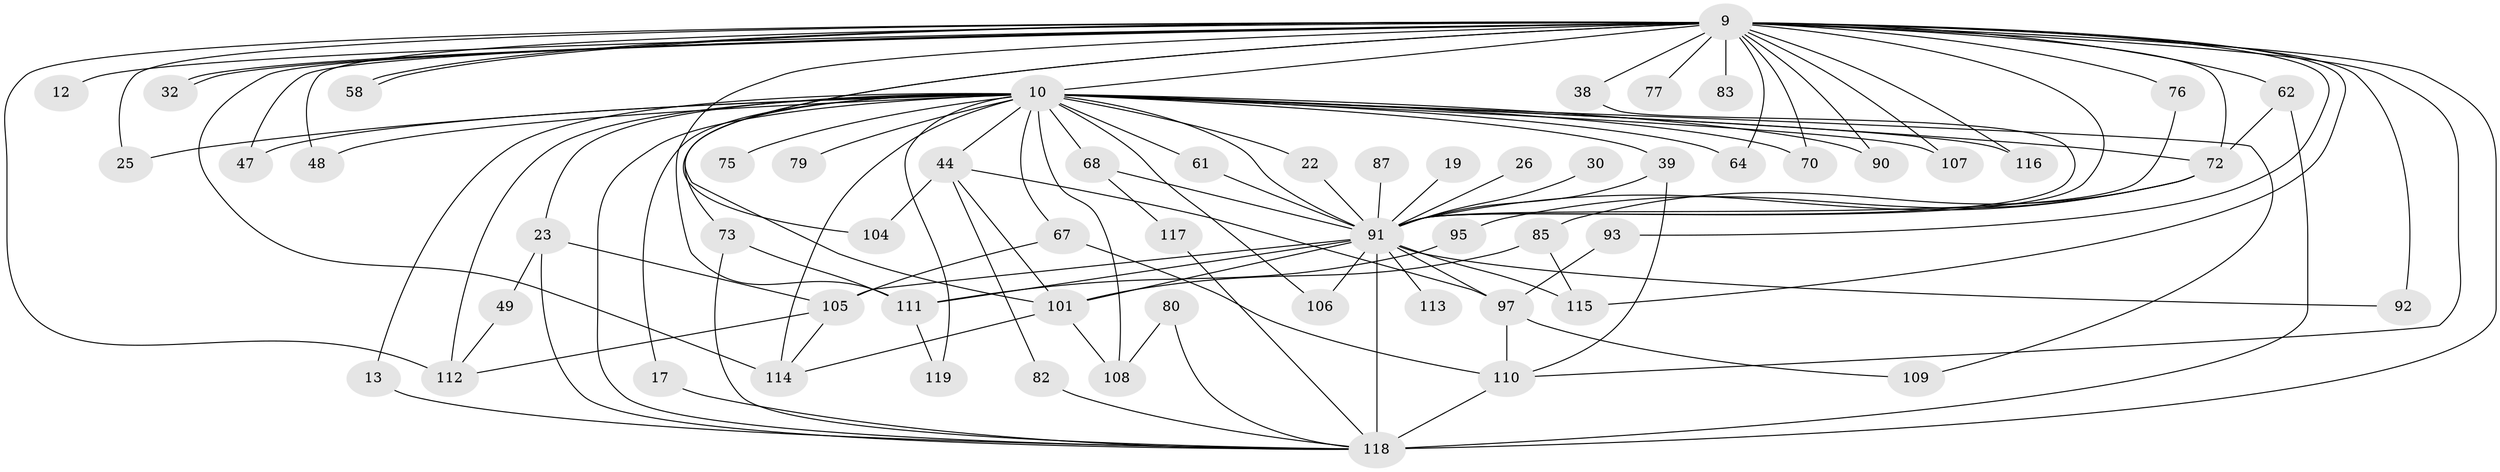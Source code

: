 // original degree distribution, {21: 0.008403361344537815, 13: 0.01680672268907563, 33: 0.008403361344537815, 27: 0.008403361344537815, 20: 0.008403361344537815, 14: 0.008403361344537815, 30: 0.008403361344537815, 29: 0.008403361344537815, 24: 0.008403361344537815, 4: 0.11764705882352941, 2: 0.5630252100840336, 3: 0.15966386554621848, 5: 0.03361344537815126, 8: 0.01680672268907563, 6: 0.01680672268907563, 7: 0.008403361344537815}
// Generated by graph-tools (version 1.1) at 2025/43/03/09/25 04:43:30]
// undirected, 59 vertices, 116 edges
graph export_dot {
graph [start="1"]
  node [color=gray90,style=filled];
  9 [super="+3"];
  10 [super="+7+6"];
  12;
  13;
  17;
  19;
  22;
  23 [super="+15"];
  25;
  26;
  30;
  32;
  38;
  39 [super="+16"];
  44 [super="+37+27"];
  47;
  48;
  49;
  58;
  61;
  62 [super="+29"];
  64;
  67 [super="+28"];
  68 [super="+14"];
  70;
  72 [super="+56+65+53+59"];
  73 [super="+57"];
  75;
  76;
  77;
  79;
  80;
  82;
  83;
  85;
  87;
  90;
  91 [super="+31+8"];
  92 [super="+54"];
  93;
  95;
  97 [super="+46"];
  101 [super="+21+43+51"];
  104;
  105 [super="+99"];
  106;
  107 [super="+78"];
  108 [super="+36"];
  109;
  110 [super="+102"];
  111 [super="+88+55+63"];
  112 [super="+40"];
  113;
  114 [super="+20+52+100"];
  115 [super="+96"];
  116;
  117;
  118 [super="+103+86"];
  119;
  9 -- 10 [weight=8];
  9 -- 12 [weight=2];
  9 -- 32;
  9 -- 32;
  9 -- 48;
  9 -- 58;
  9 -- 58;
  9 -- 70;
  9 -- 77 [weight=2];
  9 -- 83 [weight=2];
  9 -- 92 [weight=2];
  9 -- 93;
  9 -- 64;
  9 -- 76;
  9 -- 25;
  9 -- 90;
  9 -- 38;
  9 -- 104;
  9 -- 110 [weight=2];
  9 -- 47;
  9 -- 112 [weight=3];
  9 -- 116;
  9 -- 62 [weight=2];
  9 -- 107;
  9 -- 91 [weight=5];
  9 -- 115;
  9 -- 72;
  9 -- 111 [weight=2];
  9 -- 118 [weight=9];
  9 -- 114 [weight=2];
  9 -- 101;
  10 -- 48;
  10 -- 61;
  10 -- 67 [weight=3];
  10 -- 70;
  10 -- 79 [weight=2];
  10 -- 107 [weight=2];
  10 -- 116;
  10 -- 68;
  10 -- 23 [weight=3];
  10 -- 106;
  10 -- 109;
  10 -- 90;
  10 -- 64;
  10 -- 75 [weight=2];
  10 -- 13;
  10 -- 17;
  10 -- 22;
  10 -- 25;
  10 -- 39 [weight=2];
  10 -- 108 [weight=2];
  10 -- 47;
  10 -- 112;
  10 -- 119;
  10 -- 91 [weight=9];
  10 -- 44 [weight=3];
  10 -- 72 [weight=2];
  10 -- 73;
  10 -- 118 [weight=9];
  10 -- 114 [weight=3];
  13 -- 118;
  17 -- 118;
  19 -- 91 [weight=2];
  22 -- 91;
  23 -- 49;
  23 -- 105;
  23 -- 118 [weight=2];
  26 -- 91;
  30 -- 91;
  38 -- 91;
  39 -- 91;
  39 -- 110;
  44 -- 97 [weight=2];
  44 -- 101;
  44 -- 82;
  44 -- 104;
  49 -- 112;
  61 -- 91;
  62 -- 118;
  62 -- 72;
  67 -- 110 [weight=2];
  67 -- 105;
  68 -- 117;
  68 -- 91 [weight=2];
  72 -- 85;
  72 -- 91 [weight=2];
  72 -- 95;
  73 -- 111;
  73 -- 118;
  76 -- 91;
  80 -- 108;
  80 -- 118;
  82 -- 118;
  85 -- 101;
  85 -- 115;
  87 -- 91 [weight=2];
  91 -- 92;
  91 -- 101 [weight=3];
  91 -- 106;
  91 -- 111 [weight=4];
  91 -- 113;
  91 -- 115 [weight=2];
  91 -- 118 [weight=8];
  91 -- 97 [weight=2];
  91 -- 105 [weight=2];
  93 -- 97;
  95 -- 111;
  97 -- 109;
  97 -- 110;
  101 -- 108;
  101 -- 114;
  105 -- 112;
  105 -- 114;
  110 -- 118;
  111 -- 119;
  117 -- 118;
}
